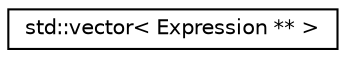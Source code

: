 digraph "Graphical Class Hierarchy"
{
  edge [fontname="Helvetica",fontsize="10",labelfontname="Helvetica",labelfontsize="10"];
  node [fontname="Helvetica",fontsize="10",shape=record];
  rankdir="LR";
  Node0 [label="std::vector\< Expression ** \>",height=0.2,width=0.4,color="black", fillcolor="white", style="filled",URL="$classstd_1_1vector.html"];
}
